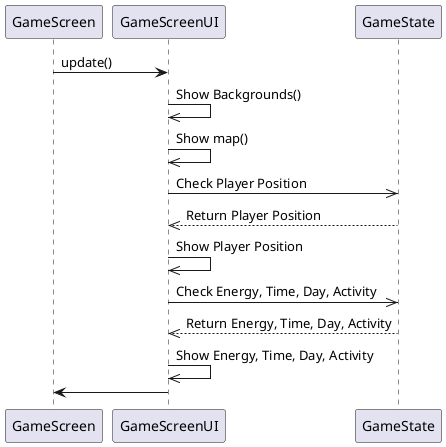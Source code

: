 @startuml
GameScreen -> GameScreenUI: update()
GameScreenUI ->> GameScreenUI: Show Backgrounds()
GameScreenUI ->> GameScreenUI: Show map()
GameScreenUI ->> GameState: Check Player Position
GameState -->> GameScreenUI: Return Player Position
GameScreenUI ->> GameScreenUI: Show Player Position
GameScreenUI ->> GameState: Check Energy, Time, Day, Activity
GameState -->> GameScreenUI: Return Energy, Time, Day, Activity
GameScreenUI ->> GameScreenUI: Show Energy, Time, Day, Activity
GameScreenUI -> GameScreen
@enduml